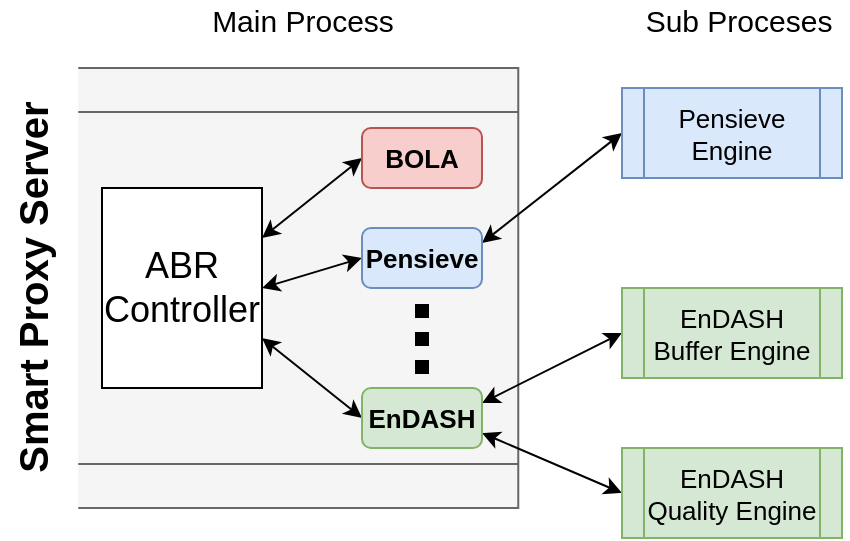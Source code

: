 <mxfile version="12.6.1" type="device"><diagram id="K0VLUKa4kSFy9_U8c_Rj" name="Page-1"><mxGraphModel dx="1404" dy="790" grid="1" gridSize="10" guides="1" tooltips="1" connect="1" arrows="1" fold="1" page="1" pageScale="1" pageWidth="827" pageHeight="1169" math="0" shadow="0"><root><mxCell id="0"/><mxCell id="1" parent="0"/><mxCell id="w0h4s0mz9qvCMcTkXkfS-16" value="" style="shape=process;whiteSpace=wrap;html=1;backgroundOutline=1;rotation=90;fillColor=#f5f5f5;strokeColor=#666666;fontColor=#333333;" parent="1" vertex="1"><mxGeometry x="46.57" y="108.44" width="220" height="223.13" as="geometry"/></mxCell><mxCell id="w0h4s0mz9qvCMcTkXkfS-17" value="" style="rounded=0;whiteSpace=wrap;html=1;strokeColor=none;" parent="1" vertex="1"><mxGeometry x="28.13" y="109" width="20" height="222" as="geometry"/></mxCell><mxCell id="w0h4s0mz9qvCMcTkXkfS-18" value="Smart Proxy Server" style="text;html=1;align=center;verticalAlign=middle;resizable=0;points=[];;autosize=1;fontSize=20;fontStyle=1;rotation=-90;fillColor=#ffffff;" parent="1" vertex="1"><mxGeometry x="-75" y="205.01" width="200" height="30" as="geometry"/></mxCell><object label="l1" id="w0h4s0mz9qvCMcTkXkfS-4"><mxCell parent="0"/></object><mxCell id="w0h4s0mz9qvCMcTkXkfS-19" style="rounded=0;orthogonalLoop=1;jettySize=auto;html=1;exitX=1;exitY=0.25;exitDx=0;exitDy=0;entryX=0;entryY=0.5;entryDx=0;entryDy=0;fontSize=13;strokeWidth=1;startArrow=classic;startFill=1;" parent="w0h4s0mz9qvCMcTkXkfS-4" source="w0h4s0mz9qvCMcTkXkfS-12" target="w0h4s0mz9qvCMcTkXkfS-13" edge="1"><mxGeometry relative="1" as="geometry"/></mxCell><mxCell id="w0h4s0mz9qvCMcTkXkfS-20" style="edgeStyle=none;rounded=0;orthogonalLoop=1;jettySize=auto;html=1;exitX=1;exitY=0.5;exitDx=0;exitDy=0;entryX=0;entryY=0.5;entryDx=0;entryDy=0;fontSize=13;strokeWidth=1;startArrow=classic;startFill=1;" parent="w0h4s0mz9qvCMcTkXkfS-4" source="w0h4s0mz9qvCMcTkXkfS-12" target="w0h4s0mz9qvCMcTkXkfS-14" edge="1"><mxGeometry relative="1" as="geometry"/></mxCell><mxCell id="w0h4s0mz9qvCMcTkXkfS-21" style="edgeStyle=none;rounded=0;orthogonalLoop=1;jettySize=auto;html=1;exitX=1;exitY=0.75;exitDx=0;exitDy=0;entryX=0;entryY=0.5;entryDx=0;entryDy=0;fontSize=13;strokeWidth=1;startArrow=classic;startFill=1;" parent="w0h4s0mz9qvCMcTkXkfS-4" source="w0h4s0mz9qvCMcTkXkfS-12" target="w0h4s0mz9qvCMcTkXkfS-15" edge="1"><mxGeometry relative="1" as="geometry"/></mxCell><mxCell id="w0h4s0mz9qvCMcTkXkfS-12" value="ABR&lt;br style=&quot;font-size: 18px;&quot;&gt;Controller" style="rounded=0;whiteSpace=wrap;html=1;fontSize=18;fontStyle=0" parent="w0h4s0mz9qvCMcTkXkfS-4" vertex="1"><mxGeometry x="60" y="170" width="80" height="100" as="geometry"/></mxCell><mxCell id="w0h4s0mz9qvCMcTkXkfS-13" value="BOLA" style="rounded=1;whiteSpace=wrap;html=1;fillColor=#f8cecc;fontSize=13;fontStyle=1;strokeColor=#b85450;" parent="w0h4s0mz9qvCMcTkXkfS-4" vertex="1"><mxGeometry x="190" y="140" width="60" height="30" as="geometry"/></mxCell><mxCell id="w0h4s0mz9qvCMcTkXkfS-28" style="edgeStyle=none;rounded=0;orthogonalLoop=1;jettySize=auto;html=1;exitX=1;exitY=0.25;exitDx=0;exitDy=0;entryX=0;entryY=0.5;entryDx=0;entryDy=0;strokeWidth=1;fontSize=13;startArrow=classic;startFill=1;" parent="w0h4s0mz9qvCMcTkXkfS-4" source="w0h4s0mz9qvCMcTkXkfS-14" target="w0h4s0mz9qvCMcTkXkfS-23" edge="1"><mxGeometry relative="1" as="geometry"/></mxCell><mxCell id="w0h4s0mz9qvCMcTkXkfS-14" value="Pensieve" style="rounded=1;whiteSpace=wrap;html=1;fillColor=#dae8fc;fontSize=13;fontStyle=1;strokeColor=#6c8ebf;" parent="w0h4s0mz9qvCMcTkXkfS-4" vertex="1"><mxGeometry x="190" y="190" width="60" height="30" as="geometry"/></mxCell><mxCell id="w0h4s0mz9qvCMcTkXkfS-29" style="edgeStyle=none;rounded=0;orthogonalLoop=1;jettySize=auto;html=1;exitX=1;exitY=0.25;exitDx=0;exitDy=0;entryX=0;entryY=0.5;entryDx=0;entryDy=0;strokeWidth=1;fontSize=13;startArrow=classic;startFill=1;" parent="w0h4s0mz9qvCMcTkXkfS-4" source="w0h4s0mz9qvCMcTkXkfS-15" target="w0h4s0mz9qvCMcTkXkfS-24" edge="1"><mxGeometry relative="1" as="geometry"/></mxCell><mxCell id="w0h4s0mz9qvCMcTkXkfS-31" style="edgeStyle=none;rounded=0;orthogonalLoop=1;jettySize=auto;html=1;exitX=1;exitY=0.75;exitDx=0;exitDy=0;entryX=0;entryY=0.5;entryDx=0;entryDy=0;strokeWidth=1;fontSize=13;startArrow=classic;startFill=1;" parent="w0h4s0mz9qvCMcTkXkfS-4" source="w0h4s0mz9qvCMcTkXkfS-15" target="w0h4s0mz9qvCMcTkXkfS-25" edge="1"><mxGeometry relative="1" as="geometry"/></mxCell><mxCell id="w0h4s0mz9qvCMcTkXkfS-15" value="EnDASH" style="rounded=1;whiteSpace=wrap;html=1;fillColor=#d5e8d4;fontSize=13;fontStyle=1;strokeColor=#82b366;" parent="w0h4s0mz9qvCMcTkXkfS-4" vertex="1"><mxGeometry x="190" y="270" width="60" height="30" as="geometry"/></mxCell><mxCell id="w0h4s0mz9qvCMcTkXkfS-22" value="" style="endArrow=none;dashed=1;html=1;fontSize=13;strokeWidth=7;dashPattern=1 1;" parent="w0h4s0mz9qvCMcTkXkfS-4" edge="1"><mxGeometry width="50" height="50" relative="1" as="geometry"><mxPoint x="220" y="263" as="sourcePoint"/><mxPoint x="220" y="223" as="targetPoint"/></mxGeometry></mxCell><mxCell id="w0h4s0mz9qvCMcTkXkfS-23" value="Pensieve Engine" style="shape=process;whiteSpace=wrap;html=1;backgroundOutline=1;fillColor=#dae8fc;fontSize=13;strokeColor=#6c8ebf;" parent="w0h4s0mz9qvCMcTkXkfS-4" vertex="1"><mxGeometry x="320" y="120" width="110" height="45" as="geometry"/></mxCell><mxCell id="w0h4s0mz9qvCMcTkXkfS-24" value="EnDASH&lt;br&gt;Buffer Engine" style="shape=process;whiteSpace=wrap;html=1;backgroundOutline=1;fillColor=#d5e8d4;fontSize=13;strokeColor=#82b366;" parent="w0h4s0mz9qvCMcTkXkfS-4" vertex="1"><mxGeometry x="320" y="220" width="110" height="45" as="geometry"/></mxCell><mxCell id="w0h4s0mz9qvCMcTkXkfS-25" value="EnDASH&lt;br&gt;Quality Engine" style="shape=process;whiteSpace=wrap;html=1;backgroundOutline=1;fillColor=#d5e8d4;fontSize=13;strokeColor=#82b366;" parent="w0h4s0mz9qvCMcTkXkfS-4" vertex="1"><mxGeometry x="320" y="300" width="110" height="45" as="geometry"/></mxCell><mxCell id="w0h4s0mz9qvCMcTkXkfS-33" value="Sub Proceses" style="text;html=1;align=center;verticalAlign=middle;resizable=0;points=[];autosize=1;fontSize=15;" parent="w0h4s0mz9qvCMcTkXkfS-4" vertex="1"><mxGeometry x="323" y="76" width="110" height="20" as="geometry"/></mxCell><mxCell id="w0h4s0mz9qvCMcTkXkfS-34" value="&lt;div&gt;Main Process&lt;/div&gt;" style="text;html=1;align=center;verticalAlign=middle;resizable=0;points=[];autosize=1;fontSize=15;" parent="w0h4s0mz9qvCMcTkXkfS-4" vertex="1"><mxGeometry x="110" y="76" width="100" height="20" as="geometry"/></mxCell></root></mxGraphModel></diagram></mxfile>